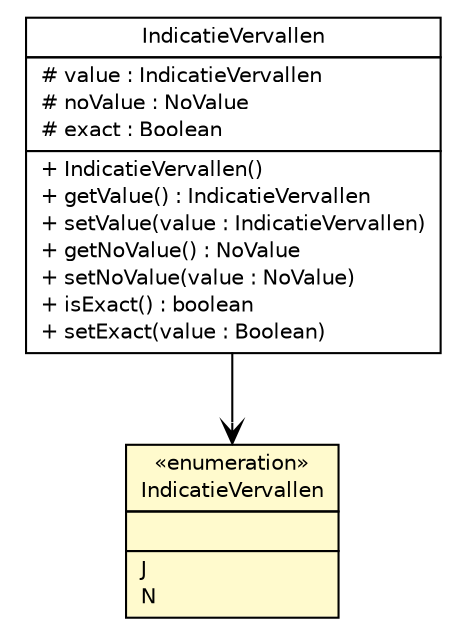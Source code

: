 #!/usr/local/bin/dot
#
# Class diagram 
# Generated by UMLGraph version R5_6-24-gf6e263 (http://www.umlgraph.org/)
#

digraph G {
	edge [fontname="Helvetica",fontsize=10,labelfontname="Helvetica",labelfontsize=10];
	node [fontname="Helvetica",fontsize=10,shape=plaintext];
	nodesep=0.25;
	ranksep=0.5;
	// nl.egem.stuf.sector.bg._0204.IndicatieVervallen
	c71019 [label=<<table title="nl.egem.stuf.sector.bg._0204.IndicatieVervallen" border="0" cellborder="1" cellspacing="0" cellpadding="2" port="p" bgcolor="lemonChiffon" href="./IndicatieVervallen.html">
		<tr><td><table border="0" cellspacing="0" cellpadding="1">
<tr><td align="center" balign="center"> &#171;enumeration&#187; </td></tr>
<tr><td align="center" balign="center"> IndicatieVervallen </td></tr>
		</table></td></tr>
		<tr><td><table border="0" cellspacing="0" cellpadding="1">
<tr><td align="left" balign="left">  </td></tr>
		</table></td></tr>
		<tr><td><table border="0" cellspacing="0" cellpadding="1">
<tr><td align="left" balign="left"> J </td></tr>
<tr><td align="left" balign="left"> N </td></tr>
		</table></td></tr>
		</table>>, URL="./IndicatieVervallen.html", fontname="Helvetica", fontcolor="black", fontsize=10.0];
	// nl.egem.stuf.sector.bg._0204.KDOFund.IndicatieVervallen
	c71193 [label=<<table title="nl.egem.stuf.sector.bg._0204.KDOFund.IndicatieVervallen" border="0" cellborder="1" cellspacing="0" cellpadding="2" port="p" href="./KDOFund.IndicatieVervallen.html">
		<tr><td><table border="0" cellspacing="0" cellpadding="1">
<tr><td align="center" balign="center"> IndicatieVervallen </td></tr>
		</table></td></tr>
		<tr><td><table border="0" cellspacing="0" cellpadding="1">
<tr><td align="left" balign="left"> # value : IndicatieVervallen </td></tr>
<tr><td align="left" balign="left"> # noValue : NoValue </td></tr>
<tr><td align="left" balign="left"> # exact : Boolean </td></tr>
		</table></td></tr>
		<tr><td><table border="0" cellspacing="0" cellpadding="1">
<tr><td align="left" balign="left"> + IndicatieVervallen() </td></tr>
<tr><td align="left" balign="left"> + getValue() : IndicatieVervallen </td></tr>
<tr><td align="left" balign="left"> + setValue(value : IndicatieVervallen) </td></tr>
<tr><td align="left" balign="left"> + getNoValue() : NoValue </td></tr>
<tr><td align="left" balign="left"> + setNoValue(value : NoValue) </td></tr>
<tr><td align="left" balign="left"> + isExact() : boolean </td></tr>
<tr><td align="left" balign="left"> + setExact(value : Boolean) </td></tr>
		</table></td></tr>
		</table>>, URL="./KDOFund.IndicatieVervallen.html", fontname="Helvetica", fontcolor="black", fontsize=10.0];
	// nl.egem.stuf.sector.bg._0204.KDOFund.IndicatieVervallen NAVASSOC nl.egem.stuf.sector.bg._0204.IndicatieVervallen
	c71193:p -> c71019:p [taillabel="", label="", headlabel="", fontname="Helvetica", fontcolor="black", fontsize=10.0, color="black", arrowhead=open];
}


